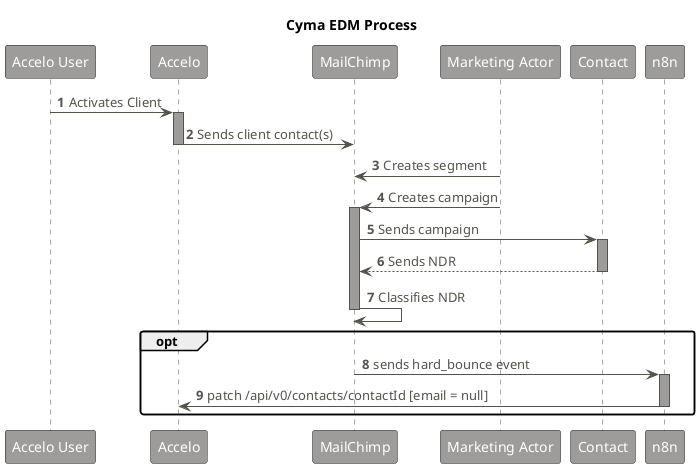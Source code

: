 @startuml

Title Cyma EDM Process
skinparam defaultFontName Raleway
skinparam roundcorner 5
'skinparam shadowing true
autonumber
skinparam sequence {
    ArrowColor #53534A
    ArrowFontColor #53534A
    LifeLineBorderColor #53534A
    LifeLineBackgroundColor #9E9C9A

    ParticipantBackgroundColor #9E9C9A
    ParticipantFontSize 14
    ParticipantFontColor White
    'ParticipantFontStyle bold
}

participant au as "Accelo User"
participant acc as "Accelo"
participant mc as "MailChimp"
participant ma as "Marketing Actor"
participant c as "Contact"

au -> acc: Activates Client
activate acc
acc -> mc: Sends client contact(s)
deactivate acc

ma -> mc: Creates segment
ma -> mc: Creates campaign
activate mc
mc -> c: Sends campaign
activate c
c --> mc: Sends NDR
' deactivate mc
deactivate c

mc -> mc: Classifies NDR
deactivate mc
opt
mc -> n8n: sends hard_bounce event
activate n8n

n8n -> acc: patch /api/v0/contacts/contactId [email = null]
deactivate n8n
end
@enduml